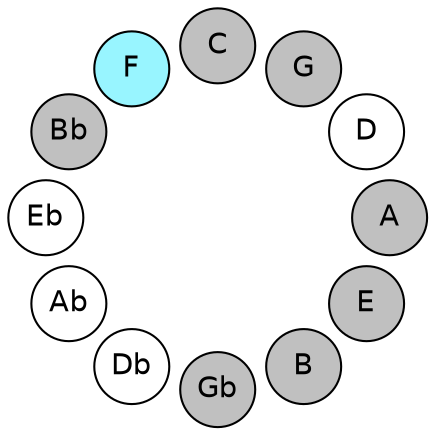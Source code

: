 
graph {

layout = circo;
mindist = .1

node [shape = circle, fontname = Helvetica, margin = 0, style = filled]
edge [style=invis]

subgraph 1 {
	E -- B -- Gb -- Db -- Ab -- Eb -- Bb -- F -- C -- G -- D -- A -- E
}

E [fillcolor = gray];
B [fillcolor = gray];
Gb [fillcolor = gray];
Db [fillcolor = white];
Ab [fillcolor = white];
Eb [fillcolor = white];
Bb [fillcolor = gray];
F [fillcolor = cadetblue1];
C [fillcolor = gray];
G [fillcolor = gray];
D [fillcolor = white];
A [fillcolor = gray];
}

